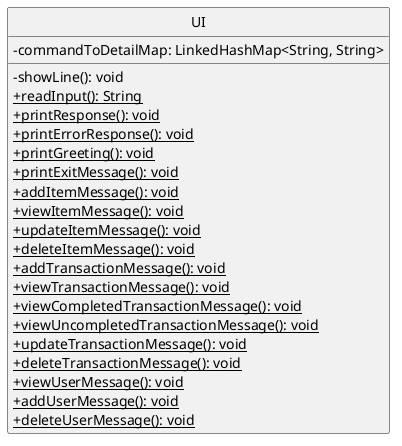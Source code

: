 @startuml
skinparam classAttributeIconSize 0
hide footbox
hide circle

class UI{
    - commandToDetailMap: LinkedHashMap<String, String>
    - showLine(): void
    + {static} readInput(): String
    + {static} printResponse(): void
    + {static} printErrorResponse(): void
    + {static} printGreeting(): void
    + {static} printExitMessage(): void
    + {static} addItemMessage(): void
    + {static} viewItemMessage(): void
    + {static} updateItemMessage(): void
    + {static} deleteItemMessage(): void
    + {static} addTransactionMessage(): void
    + {static} viewTransactionMessage(): void
    + {static} viewCompletedTransactionMessage(): void
    + {static} viewUncompletedTransactionMessage(): void
    + {static} updateTransactionMessage(): void
    + {static} deleteTransactionMessage(): void
    + {static} viewUserMessage(): void
    + {static} addUserMessage(): void
    + {static} deleteUserMessage(): void
}

@enduml